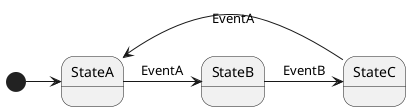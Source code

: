 @startuml

[*] -> StateA
StateA -> StateB: EventA
StateB -> StateC: EventB
StateC -> StateA: EventA

@enduml
